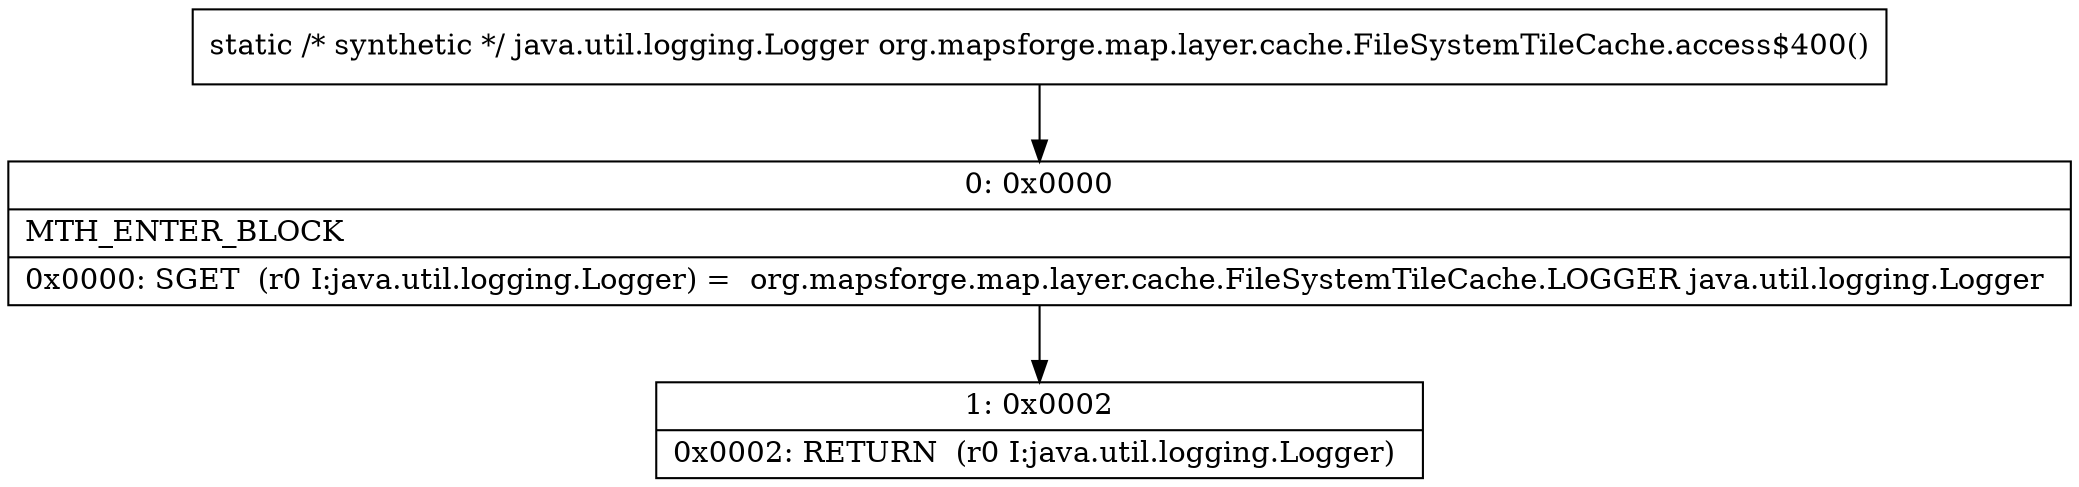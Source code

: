digraph "CFG fororg.mapsforge.map.layer.cache.FileSystemTileCache.access$400()Ljava\/util\/logging\/Logger;" {
Node_0 [shape=record,label="{0\:\ 0x0000|MTH_ENTER_BLOCK\l|0x0000: SGET  (r0 I:java.util.logging.Logger) =  org.mapsforge.map.layer.cache.FileSystemTileCache.LOGGER java.util.logging.Logger \l}"];
Node_1 [shape=record,label="{1\:\ 0x0002|0x0002: RETURN  (r0 I:java.util.logging.Logger) \l}"];
MethodNode[shape=record,label="{static \/* synthetic *\/ java.util.logging.Logger org.mapsforge.map.layer.cache.FileSystemTileCache.access$400() }"];
MethodNode -> Node_0;
Node_0 -> Node_1;
}

